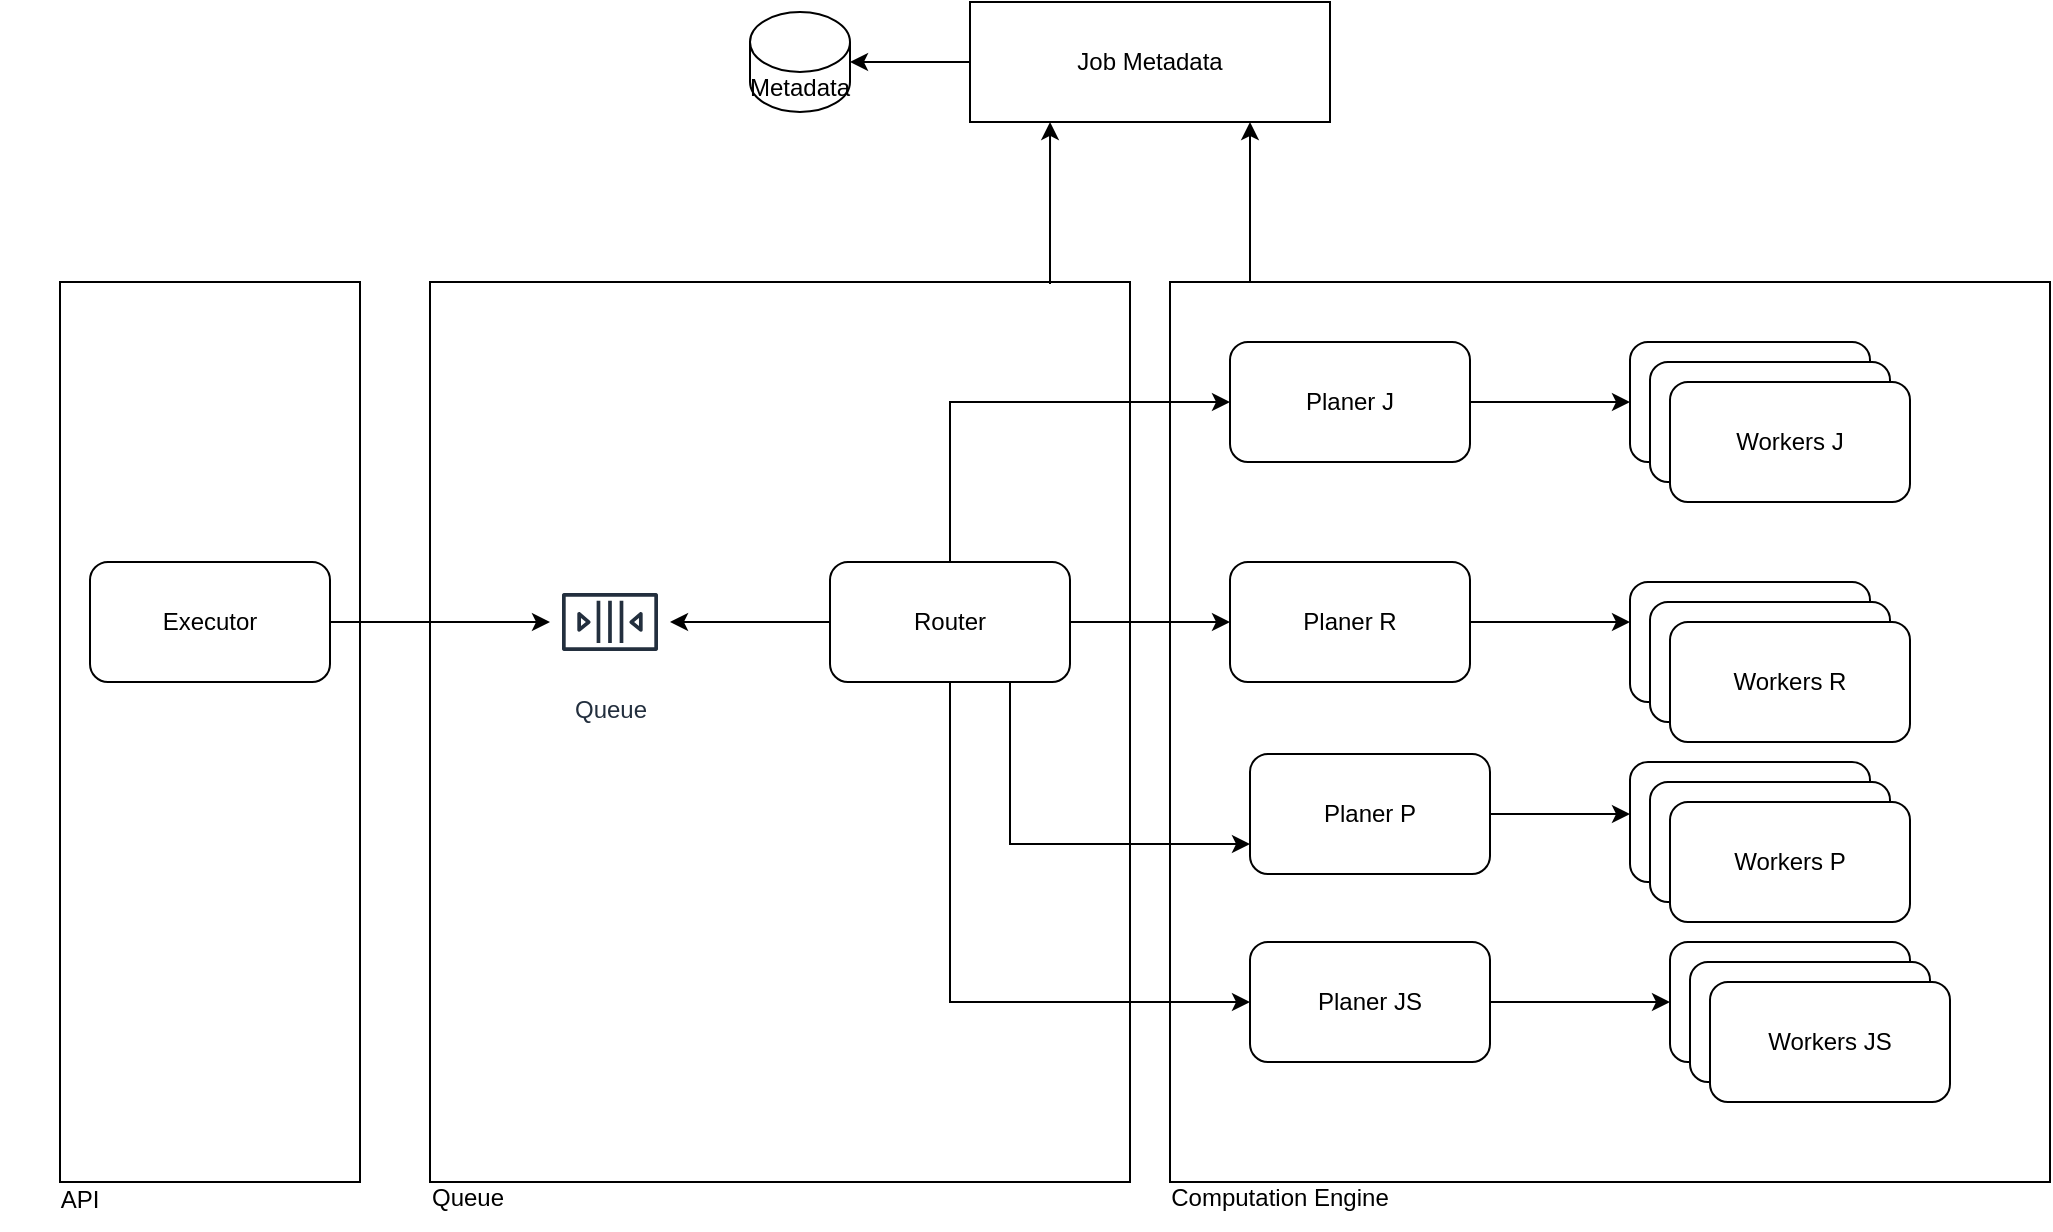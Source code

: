 <mxfile version="22.1.2" type="device" pages="2">
  <diagram name="Page-1" id="2s3-vKgJM_kPPZK4WrA0">
    <mxGraphModel dx="780" dy="1690" grid="1" gridSize="10" guides="1" tooltips="1" connect="1" arrows="1" fold="1" page="1" pageScale="1" pageWidth="850" pageHeight="1100" math="0" shadow="0">
      <root>
        <mxCell id="0" />
        <mxCell id="1" parent="0" />
        <mxCell id="m8R-fHEi7dPfOOaoX3Ar-4" value="" style="rounded=0;whiteSpace=wrap;html=1;" parent="1" vertex="1">
          <mxGeometry x="125" y="90" width="150" height="450" as="geometry" />
        </mxCell>
        <mxCell id="m8R-fHEi7dPfOOaoX3Ar-2" value="" style="rounded=0;whiteSpace=wrap;html=1;" parent="1" vertex="1">
          <mxGeometry x="310" y="90" width="350" height="450" as="geometry" />
        </mxCell>
        <mxCell id="99dYmS51ax57RGtYD0m_-7" style="edgeStyle=orthogonalEdgeStyle;rounded=0;orthogonalLoop=1;jettySize=auto;html=1;" edge="1" parent="1" source="xErvhnKTYoeYcrd55XR8-36" target="m8R-fHEi7dPfOOaoX3Ar-13">
          <mxGeometry relative="1" as="geometry">
            <Array as="points">
              <mxPoint x="720" y="70" />
              <mxPoint x="720" y="70" />
            </Array>
          </mxGeometry>
        </mxCell>
        <mxCell id="xErvhnKTYoeYcrd55XR8-36" value="" style="rounded=0;whiteSpace=wrap;html=1;" parent="1" vertex="1">
          <mxGeometry x="680" y="90" width="440" height="450" as="geometry" />
        </mxCell>
        <mxCell id="xErvhnKTYoeYcrd55XR8-6" style="edgeStyle=orthogonalEdgeStyle;rounded=0;orthogonalLoop=1;jettySize=auto;html=1;" parent="1" source="xErvhnKTYoeYcrd55XR8-1" target="xErvhnKTYoeYcrd55XR8-3" edge="1">
          <mxGeometry relative="1" as="geometry" />
        </mxCell>
        <mxCell id="xErvhnKTYoeYcrd55XR8-1" value="Executor" style="rounded=1;whiteSpace=wrap;html=1;" parent="1" vertex="1">
          <mxGeometry x="140" y="230" width="120" height="60" as="geometry" />
        </mxCell>
        <mxCell id="xErvhnKTYoeYcrd55XR8-3" value="Queue" style="sketch=0;outlineConnect=0;fontColor=#232F3E;gradientColor=none;strokeColor=#232F3E;fillColor=#ffffff;dashed=0;verticalLabelPosition=bottom;verticalAlign=top;align=center;html=1;fontSize=12;fontStyle=0;aspect=fixed;shape=mxgraph.aws4.resourceIcon;resIcon=mxgraph.aws4.queue;" parent="1" vertex="1">
          <mxGeometry x="370" y="230" width="60" height="60" as="geometry" />
        </mxCell>
        <mxCell id="xErvhnKTYoeYcrd55XR8-7" style="edgeStyle=orthogonalEdgeStyle;rounded=0;orthogonalLoop=1;jettySize=auto;html=1;" parent="1" source="xErvhnKTYoeYcrd55XR8-4" target="xErvhnKTYoeYcrd55XR8-3" edge="1">
          <mxGeometry relative="1" as="geometry" />
        </mxCell>
        <mxCell id="xErvhnKTYoeYcrd55XR8-8" style="edgeStyle=orthogonalEdgeStyle;rounded=0;orthogonalLoop=1;jettySize=auto;html=1;" parent="1" source="xErvhnKTYoeYcrd55XR8-4" target="xErvhnKTYoeYcrd55XR8-5" edge="1">
          <mxGeometry relative="1" as="geometry">
            <Array as="points">
              <mxPoint x="570" y="150" />
            </Array>
          </mxGeometry>
        </mxCell>
        <mxCell id="xErvhnKTYoeYcrd55XR8-12" style="edgeStyle=orthogonalEdgeStyle;rounded=0;orthogonalLoop=1;jettySize=auto;html=1;" parent="1" source="xErvhnKTYoeYcrd55XR8-4" target="xErvhnKTYoeYcrd55XR8-9" edge="1">
          <mxGeometry relative="1" as="geometry" />
        </mxCell>
        <mxCell id="xErvhnKTYoeYcrd55XR8-13" style="edgeStyle=orthogonalEdgeStyle;rounded=0;orthogonalLoop=1;jettySize=auto;html=1;entryX=0;entryY=0.75;entryDx=0;entryDy=0;" parent="1" source="xErvhnKTYoeYcrd55XR8-4" target="xErvhnKTYoeYcrd55XR8-10" edge="1">
          <mxGeometry relative="1" as="geometry">
            <Array as="points">
              <mxPoint x="600" y="371" />
            </Array>
          </mxGeometry>
        </mxCell>
        <mxCell id="xErvhnKTYoeYcrd55XR8-14" style="edgeStyle=orthogonalEdgeStyle;rounded=0;orthogonalLoop=1;jettySize=auto;html=1;" parent="1" source="xErvhnKTYoeYcrd55XR8-4" target="xErvhnKTYoeYcrd55XR8-11" edge="1">
          <mxGeometry relative="1" as="geometry">
            <Array as="points">
              <mxPoint x="570" y="450" />
            </Array>
          </mxGeometry>
        </mxCell>
        <mxCell id="xErvhnKTYoeYcrd55XR8-4" value="Router" style="rounded=1;whiteSpace=wrap;html=1;" parent="1" vertex="1">
          <mxGeometry x="510" y="230" width="120" height="60" as="geometry" />
        </mxCell>
        <mxCell id="xErvhnKTYoeYcrd55XR8-16" style="edgeStyle=orthogonalEdgeStyle;rounded=0;orthogonalLoop=1;jettySize=auto;html=1;" parent="1" source="xErvhnKTYoeYcrd55XR8-5" target="xErvhnKTYoeYcrd55XR8-15" edge="1">
          <mxGeometry relative="1" as="geometry" />
        </mxCell>
        <mxCell id="xErvhnKTYoeYcrd55XR8-5" value="Planer J" style="rounded=1;whiteSpace=wrap;html=1;" parent="1" vertex="1">
          <mxGeometry x="710" y="120" width="120" height="60" as="geometry" />
        </mxCell>
        <mxCell id="xErvhnKTYoeYcrd55XR8-18" style="edgeStyle=orthogonalEdgeStyle;rounded=0;orthogonalLoop=1;jettySize=auto;html=1;" parent="1" source="xErvhnKTYoeYcrd55XR8-9" edge="1">
          <mxGeometry relative="1" as="geometry">
            <mxPoint x="910" y="260" as="targetPoint" />
          </mxGeometry>
        </mxCell>
        <mxCell id="xErvhnKTYoeYcrd55XR8-9" value="Planer R" style="rounded=1;whiteSpace=wrap;html=1;" parent="1" vertex="1">
          <mxGeometry x="710" y="230" width="120" height="60" as="geometry" />
        </mxCell>
        <mxCell id="xErvhnKTYoeYcrd55XR8-20" style="edgeStyle=orthogonalEdgeStyle;rounded=0;orthogonalLoop=1;jettySize=auto;html=1;" parent="1" source="xErvhnKTYoeYcrd55XR8-10" edge="1">
          <mxGeometry relative="1" as="geometry">
            <mxPoint x="910" y="356" as="targetPoint" />
          </mxGeometry>
        </mxCell>
        <mxCell id="xErvhnKTYoeYcrd55XR8-10" value="Planer P" style="rounded=1;whiteSpace=wrap;html=1;" parent="1" vertex="1">
          <mxGeometry x="720" y="326" width="120" height="60" as="geometry" />
        </mxCell>
        <mxCell id="xErvhnKTYoeYcrd55XR8-35" style="edgeStyle=orthogonalEdgeStyle;rounded=0;orthogonalLoop=1;jettySize=auto;html=1;entryX=0;entryY=0.5;entryDx=0;entryDy=0;" parent="1" source="xErvhnKTYoeYcrd55XR8-11" target="xErvhnKTYoeYcrd55XR8-32" edge="1">
          <mxGeometry relative="1" as="geometry" />
        </mxCell>
        <mxCell id="xErvhnKTYoeYcrd55XR8-11" value="Planer JS" style="rounded=1;whiteSpace=wrap;html=1;" parent="1" vertex="1">
          <mxGeometry x="720" y="420" width="120" height="60" as="geometry" />
        </mxCell>
        <mxCell id="xErvhnKTYoeYcrd55XR8-15" value="" style="rounded=1;whiteSpace=wrap;html=1;" parent="1" vertex="1">
          <mxGeometry x="910" y="120" width="120" height="60" as="geometry" />
        </mxCell>
        <mxCell id="xErvhnKTYoeYcrd55XR8-21" value="" style="rounded=1;whiteSpace=wrap;html=1;" parent="1" vertex="1">
          <mxGeometry x="920" y="130" width="120" height="60" as="geometry" />
        </mxCell>
        <mxCell id="xErvhnKTYoeYcrd55XR8-22" value="Workers J" style="rounded=1;whiteSpace=wrap;html=1;" parent="1" vertex="1">
          <mxGeometry x="930" y="140" width="120" height="60" as="geometry" />
        </mxCell>
        <mxCell id="xErvhnKTYoeYcrd55XR8-23" value="" style="rounded=1;whiteSpace=wrap;html=1;" parent="1" vertex="1">
          <mxGeometry x="910" y="240" width="120" height="60" as="geometry" />
        </mxCell>
        <mxCell id="xErvhnKTYoeYcrd55XR8-24" value="" style="rounded=1;whiteSpace=wrap;html=1;" parent="1" vertex="1">
          <mxGeometry x="920" y="250" width="120" height="60" as="geometry" />
        </mxCell>
        <mxCell id="xErvhnKTYoeYcrd55XR8-25" value="Workers R" style="rounded=1;whiteSpace=wrap;html=1;" parent="1" vertex="1">
          <mxGeometry x="930" y="260" width="120" height="60" as="geometry" />
        </mxCell>
        <mxCell id="xErvhnKTYoeYcrd55XR8-26" value="" style="rounded=1;whiteSpace=wrap;html=1;" parent="1" vertex="1">
          <mxGeometry x="910" y="330" width="120" height="60" as="geometry" />
        </mxCell>
        <mxCell id="xErvhnKTYoeYcrd55XR8-27" value="" style="rounded=1;whiteSpace=wrap;html=1;" parent="1" vertex="1">
          <mxGeometry x="920" y="340" width="120" height="60" as="geometry" />
        </mxCell>
        <mxCell id="xErvhnKTYoeYcrd55XR8-28" value="Workers P" style="rounded=1;whiteSpace=wrap;html=1;" parent="1" vertex="1">
          <mxGeometry x="930" y="350" width="120" height="60" as="geometry" />
        </mxCell>
        <mxCell id="xErvhnKTYoeYcrd55XR8-32" value="" style="rounded=1;whiteSpace=wrap;html=1;" parent="1" vertex="1">
          <mxGeometry x="930" y="420" width="120" height="60" as="geometry" />
        </mxCell>
        <mxCell id="xErvhnKTYoeYcrd55XR8-33" value="" style="rounded=1;whiteSpace=wrap;html=1;" parent="1" vertex="1">
          <mxGeometry x="940" y="430" width="120" height="60" as="geometry" />
        </mxCell>
        <mxCell id="xErvhnKTYoeYcrd55XR8-34" value="Workers JS" style="rounded=1;whiteSpace=wrap;html=1;" parent="1" vertex="1">
          <mxGeometry x="950" y="440" width="120" height="60" as="geometry" />
        </mxCell>
        <mxCell id="xErvhnKTYoeYcrd55XR8-37" value="Computation Engine" style="text;html=1;strokeColor=none;fillColor=none;align=center;verticalAlign=middle;whiteSpace=wrap;rounded=0;" parent="1" vertex="1">
          <mxGeometry x="670" y="533" width="130" height="30" as="geometry" />
        </mxCell>
        <mxCell id="m8R-fHEi7dPfOOaoX3Ar-3" value="Queue" style="text;html=1;strokeColor=none;fillColor=none;align=center;verticalAlign=middle;whiteSpace=wrap;rounded=0;" parent="1" vertex="1">
          <mxGeometry x="289" y="533" width="80" height="30" as="geometry" />
        </mxCell>
        <mxCell id="m8R-fHEi7dPfOOaoX3Ar-5" value="API" style="text;html=1;strokeColor=none;fillColor=none;align=center;verticalAlign=middle;whiteSpace=wrap;rounded=0;" parent="1" vertex="1">
          <mxGeometry x="95" y="534" width="80" height="30" as="geometry" />
        </mxCell>
        <mxCell id="m8R-fHEi7dPfOOaoX3Ar-16" style="edgeStyle=orthogonalEdgeStyle;rounded=0;orthogonalLoop=1;jettySize=auto;html=1;entryX=1;entryY=0.5;entryDx=0;entryDy=0;entryPerimeter=0;" parent="1" source="m8R-fHEi7dPfOOaoX3Ar-13" target="m8R-fHEi7dPfOOaoX3Ar-14" edge="1">
          <mxGeometry relative="1" as="geometry" />
        </mxCell>
        <mxCell id="m8R-fHEi7dPfOOaoX3Ar-13" value="Job Metadata" style="rounded=0;whiteSpace=wrap;html=1;" parent="1" vertex="1">
          <mxGeometry x="580" y="-50" width="180" height="60" as="geometry" />
        </mxCell>
        <mxCell id="m8R-fHEi7dPfOOaoX3Ar-14" value="Metadata" style="shape=cylinder3;whiteSpace=wrap;html=1;boundedLbl=1;backgroundOutline=1;size=15;" parent="1" vertex="1">
          <mxGeometry x="470" y="-45" width="50" height="50" as="geometry" />
        </mxCell>
        <mxCell id="99dYmS51ax57RGtYD0m_-5" style="edgeStyle=orthogonalEdgeStyle;rounded=0;orthogonalLoop=1;jettySize=auto;html=1;entryX=0.389;entryY=0.983;entryDx=0;entryDy=0;entryPerimeter=0;" edge="1" parent="1">
          <mxGeometry relative="1" as="geometry">
            <mxPoint x="620" y="91" as="sourcePoint" />
            <mxPoint x="620.02" y="9.98" as="targetPoint" />
            <Array as="points">
              <mxPoint x="620" y="81" />
              <mxPoint x="620" y="81" />
            </Array>
          </mxGeometry>
        </mxCell>
      </root>
    </mxGraphModel>
  </diagram>
  <diagram id="lxdeXZ9M7mzNJSrirU3O" name="Page-2">
    <mxGraphModel dx="780" dy="590" grid="1" gridSize="10" guides="1" tooltips="1" connect="1" arrows="1" fold="1" page="1" pageScale="1" pageWidth="850" pageHeight="1100" math="0" shadow="0">
      <root>
        <mxCell id="0" />
        <mxCell id="1" parent="0" />
      </root>
    </mxGraphModel>
  </diagram>
</mxfile>
